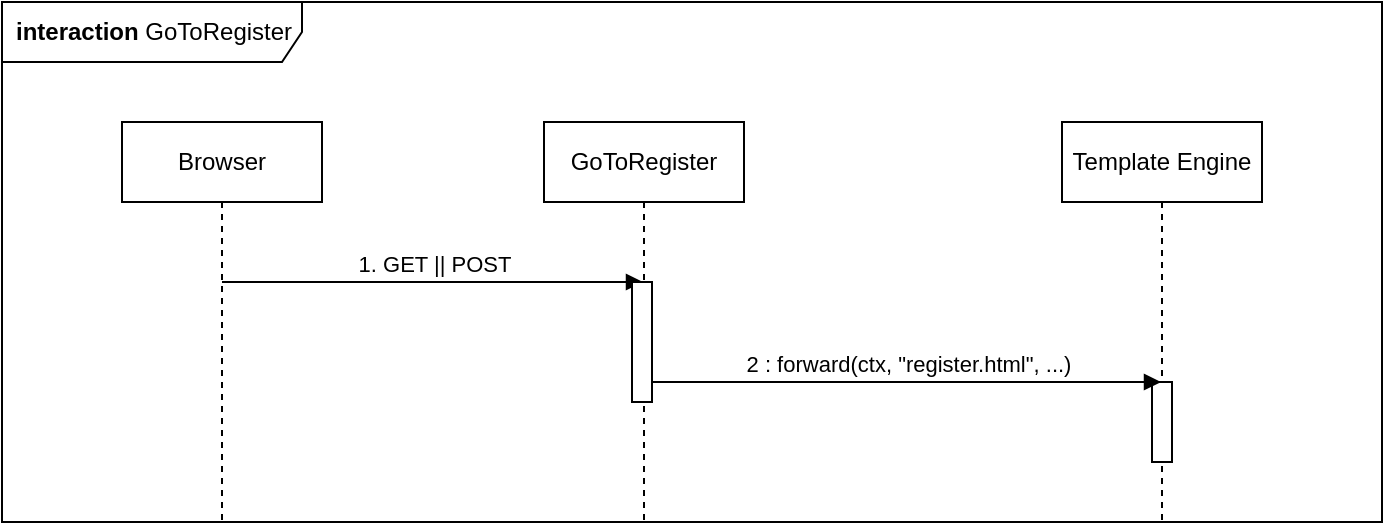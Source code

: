 <mxfile version="20.2.7" type="device"><diagram id="MGBH9KJMYsAw-NpBJlKy" name="Pagina-1"><mxGraphModel dx="1157" dy="612" grid="1" gridSize="10" guides="1" tooltips="1" connect="1" arrows="1" fold="1" page="1" pageScale="1" pageWidth="827" pageHeight="1169" math="0" shadow="0"><root><mxCell id="0"/><mxCell id="1" parent="0"/><mxCell id="Saegmi9vcP_WkpNnHRly-1" value="&lt;b&gt;interaction&lt;/b&gt; GoToRegister" style="shape=umlFrame;whiteSpace=wrap;html=1;width=150;height=30;boundedLbl=1;verticalAlign=middle;align=left;spacingLeft=5;" vertex="1" parent="1"><mxGeometry x="50" y="40" width="690" height="260" as="geometry"/></mxCell><mxCell id="Saegmi9vcP_WkpNnHRly-10" value="Browser" style="shape=umlLifeline;perimeter=lifelinePerimeter;whiteSpace=wrap;html=1;container=1;collapsible=0;recursiveResize=0;outlineConnect=0;" vertex="1" parent="1"><mxGeometry x="110" y="100" width="100" height="200" as="geometry"/></mxCell><mxCell id="Saegmi9vcP_WkpNnHRly-11" value="GoToRegister" style="shape=umlLifeline;perimeter=lifelinePerimeter;whiteSpace=wrap;html=1;container=1;collapsible=0;recursiveResize=0;outlineConnect=0;" vertex="1" parent="1"><mxGeometry x="321" y="100" width="100" height="200" as="geometry"/></mxCell><mxCell id="Saegmi9vcP_WkpNnHRly-12" value="Template Engine" style="shape=umlLifeline;perimeter=lifelinePerimeter;whiteSpace=wrap;html=1;container=1;collapsible=0;recursiveResize=0;outlineConnect=0;" vertex="1" parent="1"><mxGeometry x="580" y="100" width="100" height="200" as="geometry"/></mxCell><mxCell id="Saegmi9vcP_WkpNnHRly-17" value="" style="html=1;points=[];perimeter=orthogonalPerimeter;" vertex="1" parent="Saegmi9vcP_WkpNnHRly-12"><mxGeometry x="45" y="130" width="10" height="40" as="geometry"/></mxCell><mxCell id="Saegmi9vcP_WkpNnHRly-13" value="1. GET || POST" style="html=1;verticalAlign=bottom;labelBackgroundColor=none;endArrow=block;endFill=1;rounded=0;" edge="1" parent="1" source="Saegmi9vcP_WkpNnHRly-10" target="Saegmi9vcP_WkpNnHRly-11"><mxGeometry width="160" relative="1" as="geometry"><mxPoint x="400" y="290" as="sourcePoint"/><mxPoint x="560" y="290" as="targetPoint"/><Array as="points"><mxPoint x="260" y="180"/></Array></mxGeometry></mxCell><mxCell id="Saegmi9vcP_WkpNnHRly-14" value="2 : forward(ctx, &quot;register.html&quot;, ...)" style="html=1;verticalAlign=bottom;labelBackgroundColor=none;endArrow=block;endFill=1;rounded=0;startArrow=none;" edge="1" parent="1" source="Saegmi9vcP_WkpNnHRly-15" target="Saegmi9vcP_WkpNnHRly-12"><mxGeometry width="160" relative="1" as="geometry"><mxPoint x="169.167" y="190" as="sourcePoint"/><mxPoint x="379.5" y="190" as="targetPoint"/><Array as="points"><mxPoint x="570" y="230"/></Array></mxGeometry></mxCell><mxCell id="Saegmi9vcP_WkpNnHRly-15" value="" style="html=1;points=[];perimeter=orthogonalPerimeter;" vertex="1" parent="1"><mxGeometry x="365" y="180" width="10" height="60" as="geometry"/></mxCell><mxCell id="Saegmi9vcP_WkpNnHRly-16" value="" style="html=1;verticalAlign=bottom;labelBackgroundColor=none;endArrow=none;endFill=1;rounded=0;" edge="1" parent="1" source="Saegmi9vcP_WkpNnHRly-11" target="Saegmi9vcP_WkpNnHRly-15"><mxGeometry width="160" relative="1" as="geometry"><mxPoint x="369.167" y="210" as="sourcePoint"/><mxPoint x="776.5" y="210" as="targetPoint"/><Array as="points"/></mxGeometry></mxCell></root></mxGraphModel></diagram></mxfile>